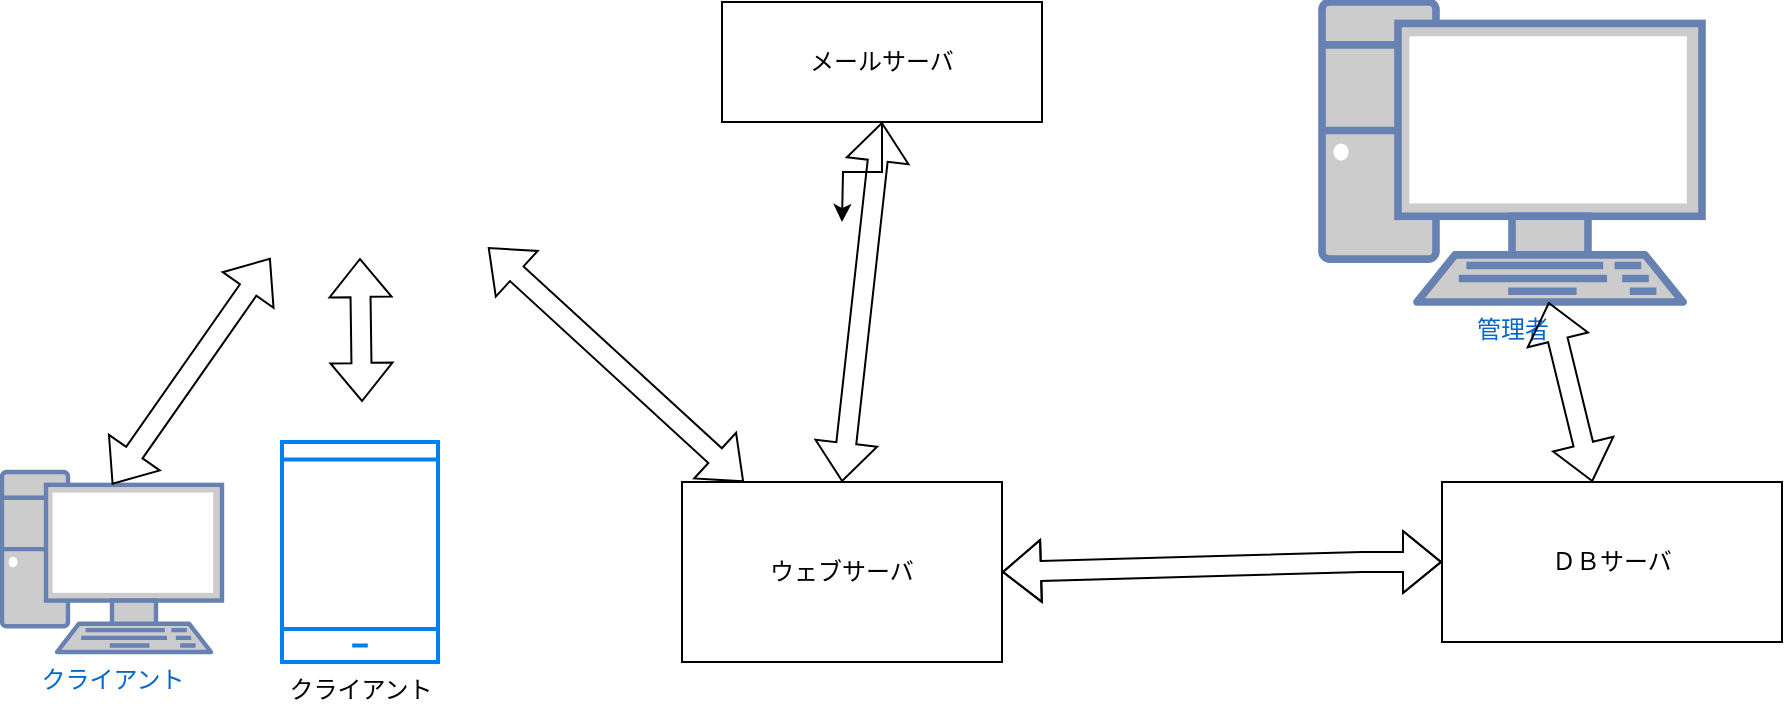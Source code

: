 <mxfile version="24.8.3">
  <diagram name="ページ1" id="qGfwczR1fqtBzUQepsfE">
    <mxGraphModel dx="1050" dy="569" grid="1" gridSize="10" guides="1" tooltips="1" connect="1" arrows="1" fold="1" page="1" pageScale="1" pageWidth="827" pageHeight="1169" math="0" shadow="0">
      <root>
        <mxCell id="0" />
        <mxCell id="1" parent="0" />
        <mxCell id="1tf4r0lweLkaaoEJ0BAt-1" value="管理者" style="fontColor=#0066CC;verticalAlign=top;verticalLabelPosition=bottom;labelPosition=center;align=center;html=1;outlineConnect=0;fillColor=#CCCCCC;strokeColor=#6881B3;gradientColor=none;gradientDirection=north;strokeWidth=2;shape=mxgraph.networks.pc;" vertex="1" parent="1">
          <mxGeometry x="670" y="120" width="190" height="150" as="geometry" />
        </mxCell>
        <mxCell id="1tf4r0lweLkaaoEJ0BAt-3" value="クライアント" style="html=1;verticalLabelPosition=bottom;align=center;labelBackgroundColor=#ffffff;verticalAlign=top;strokeWidth=2;strokeColor=#0080F0;shadow=0;dashed=0;shape=mxgraph.ios7.icons.smartphone;" vertex="1" parent="1">
          <mxGeometry x="150" y="340" width="78" height="110" as="geometry" />
        </mxCell>
        <mxCell id="1tf4r0lweLkaaoEJ0BAt-15" style="edgeStyle=orthogonalEdgeStyle;rounded=0;orthogonalLoop=1;jettySize=auto;html=1;" edge="1" parent="1" source="1tf4r0lweLkaaoEJ0BAt-4">
          <mxGeometry relative="1" as="geometry">
            <mxPoint x="430" y="230" as="targetPoint" />
          </mxGeometry>
        </mxCell>
        <mxCell id="1tf4r0lweLkaaoEJ0BAt-4" value="&lt;font style=&quot;vertical-align: inherit;&quot;&gt;&lt;font style=&quot;vertical-align: inherit;&quot;&gt;メールサーバ&lt;/font&gt;&lt;/font&gt;" style="rounded=0;whiteSpace=wrap;html=1;" vertex="1" parent="1">
          <mxGeometry x="370" y="120" width="160" height="60" as="geometry" />
        </mxCell>
        <mxCell id="1tf4r0lweLkaaoEJ0BAt-5" value="&lt;font style=&quot;vertical-align: inherit;&quot;&gt;&lt;font style=&quot;vertical-align: inherit;&quot;&gt;ウェブサーバ&lt;/font&gt;&lt;/font&gt;" style="rounded=0;whiteSpace=wrap;html=1;" vertex="1" parent="1">
          <mxGeometry x="350" y="360" width="160" height="90" as="geometry" />
        </mxCell>
        <mxCell id="1tf4r0lweLkaaoEJ0BAt-6" value="&lt;font style=&quot;vertical-align: inherit;&quot;&gt;&lt;font style=&quot;vertical-align: inherit;&quot;&gt;ＤＢサーバ&lt;/font&gt;&lt;/font&gt;" style="rounded=0;whiteSpace=wrap;html=1;" vertex="1" parent="1">
          <mxGeometry x="730" y="360" width="170" height="80" as="geometry" />
        </mxCell>
        <mxCell id="1tf4r0lweLkaaoEJ0BAt-8" value="" style="shape=image;html=1;verticalAlign=top;verticalLabelPosition=bottom;labelBackgroundColor=#ffffff;imageAspect=0;aspect=fixed;image=https://cdn4.iconfinder.com/data/icons/for-your-interface-free-samples/128/Globe-128.png" vertex="1" parent="1">
          <mxGeometry x="125" y="120" width="128" height="128" as="geometry" />
        </mxCell>
        <mxCell id="1tf4r0lweLkaaoEJ0BAt-9" value="" style="shape=flexArrow;endArrow=classic;startArrow=classic;html=1;rounded=0;entryX=0.5;entryY=1;entryDx=0;entryDy=0;" edge="1" parent="1" target="1tf4r0lweLkaaoEJ0BAt-8">
          <mxGeometry width="100" height="100" relative="1" as="geometry">
            <mxPoint x="190" y="320" as="sourcePoint" />
            <mxPoint x="460" y="250" as="targetPoint" />
          </mxGeometry>
        </mxCell>
        <mxCell id="1tf4r0lweLkaaoEJ0BAt-10" value="" style="shape=flexArrow;endArrow=classic;startArrow=classic;html=1;rounded=0;exitX=0.5;exitY=0;exitDx=0;exitDy=0;entryX=0.5;entryY=1;entryDx=0;entryDy=0;" edge="1" parent="1" source="1tf4r0lweLkaaoEJ0BAt-5" target="1tf4r0lweLkaaoEJ0BAt-4">
          <mxGeometry width="100" height="100" relative="1" as="geometry">
            <mxPoint x="360" y="350" as="sourcePoint" />
            <mxPoint x="415" y="190" as="targetPoint" />
          </mxGeometry>
        </mxCell>
        <mxCell id="1tf4r0lweLkaaoEJ0BAt-11" value="" style="shape=flexArrow;endArrow=classic;startArrow=classic;html=1;rounded=0;" edge="1" parent="1" source="1tf4r0lweLkaaoEJ0BAt-5" target="1tf4r0lweLkaaoEJ0BAt-8">
          <mxGeometry width="100" height="100" relative="1" as="geometry">
            <mxPoint x="360" y="350" as="sourcePoint" />
            <mxPoint x="440" y="220" as="targetPoint" />
          </mxGeometry>
        </mxCell>
        <mxCell id="1tf4r0lweLkaaoEJ0BAt-12" value="" style="shape=flexArrow;endArrow=classic;startArrow=classic;html=1;rounded=0;exitX=1;exitY=0.5;exitDx=0;exitDy=0;entryX=0;entryY=0.5;entryDx=0;entryDy=0;" edge="1" parent="1" source="1tf4r0lweLkaaoEJ0BAt-5" target="1tf4r0lweLkaaoEJ0BAt-6">
          <mxGeometry width="100" height="100" relative="1" as="geometry">
            <mxPoint x="360" y="350" as="sourcePoint" />
            <mxPoint x="460" y="250" as="targetPoint" />
            <Array as="points">
              <mxPoint x="690" y="400" />
            </Array>
          </mxGeometry>
        </mxCell>
        <mxCell id="1tf4r0lweLkaaoEJ0BAt-14" value="" style="shape=flexArrow;endArrow=classic;startArrow=classic;html=1;rounded=0;" edge="1" parent="1" source="1tf4r0lweLkaaoEJ0BAt-6" target="1tf4r0lweLkaaoEJ0BAt-1">
          <mxGeometry width="100" height="100" relative="1" as="geometry">
            <mxPoint x="500" y="180" as="sourcePoint" />
            <mxPoint x="600" y="80" as="targetPoint" />
          </mxGeometry>
        </mxCell>
        <mxCell id="1tf4r0lweLkaaoEJ0BAt-16" value="クライアント" style="fontColor=#0066CC;verticalAlign=top;verticalLabelPosition=bottom;labelPosition=center;align=center;html=1;outlineConnect=0;fillColor=#CCCCCC;strokeColor=#6881B3;gradientColor=none;gradientDirection=north;strokeWidth=2;shape=mxgraph.networks.pc;" vertex="1" parent="1">
          <mxGeometry x="10" y="355" width="110" height="90" as="geometry" />
        </mxCell>
        <mxCell id="1tf4r0lweLkaaoEJ0BAt-17" value="" style="shape=flexArrow;endArrow=classic;startArrow=classic;html=1;rounded=0;exitX=0.5;exitY=0.07;exitDx=0;exitDy=0;exitPerimeter=0;" edge="1" parent="1" source="1tf4r0lweLkaaoEJ0BAt-16" target="1tf4r0lweLkaaoEJ0BAt-8">
          <mxGeometry width="100" height="100" relative="1" as="geometry">
            <mxPoint x="360" y="350" as="sourcePoint" />
            <mxPoint x="460" y="250" as="targetPoint" />
          </mxGeometry>
        </mxCell>
      </root>
    </mxGraphModel>
  </diagram>
</mxfile>
